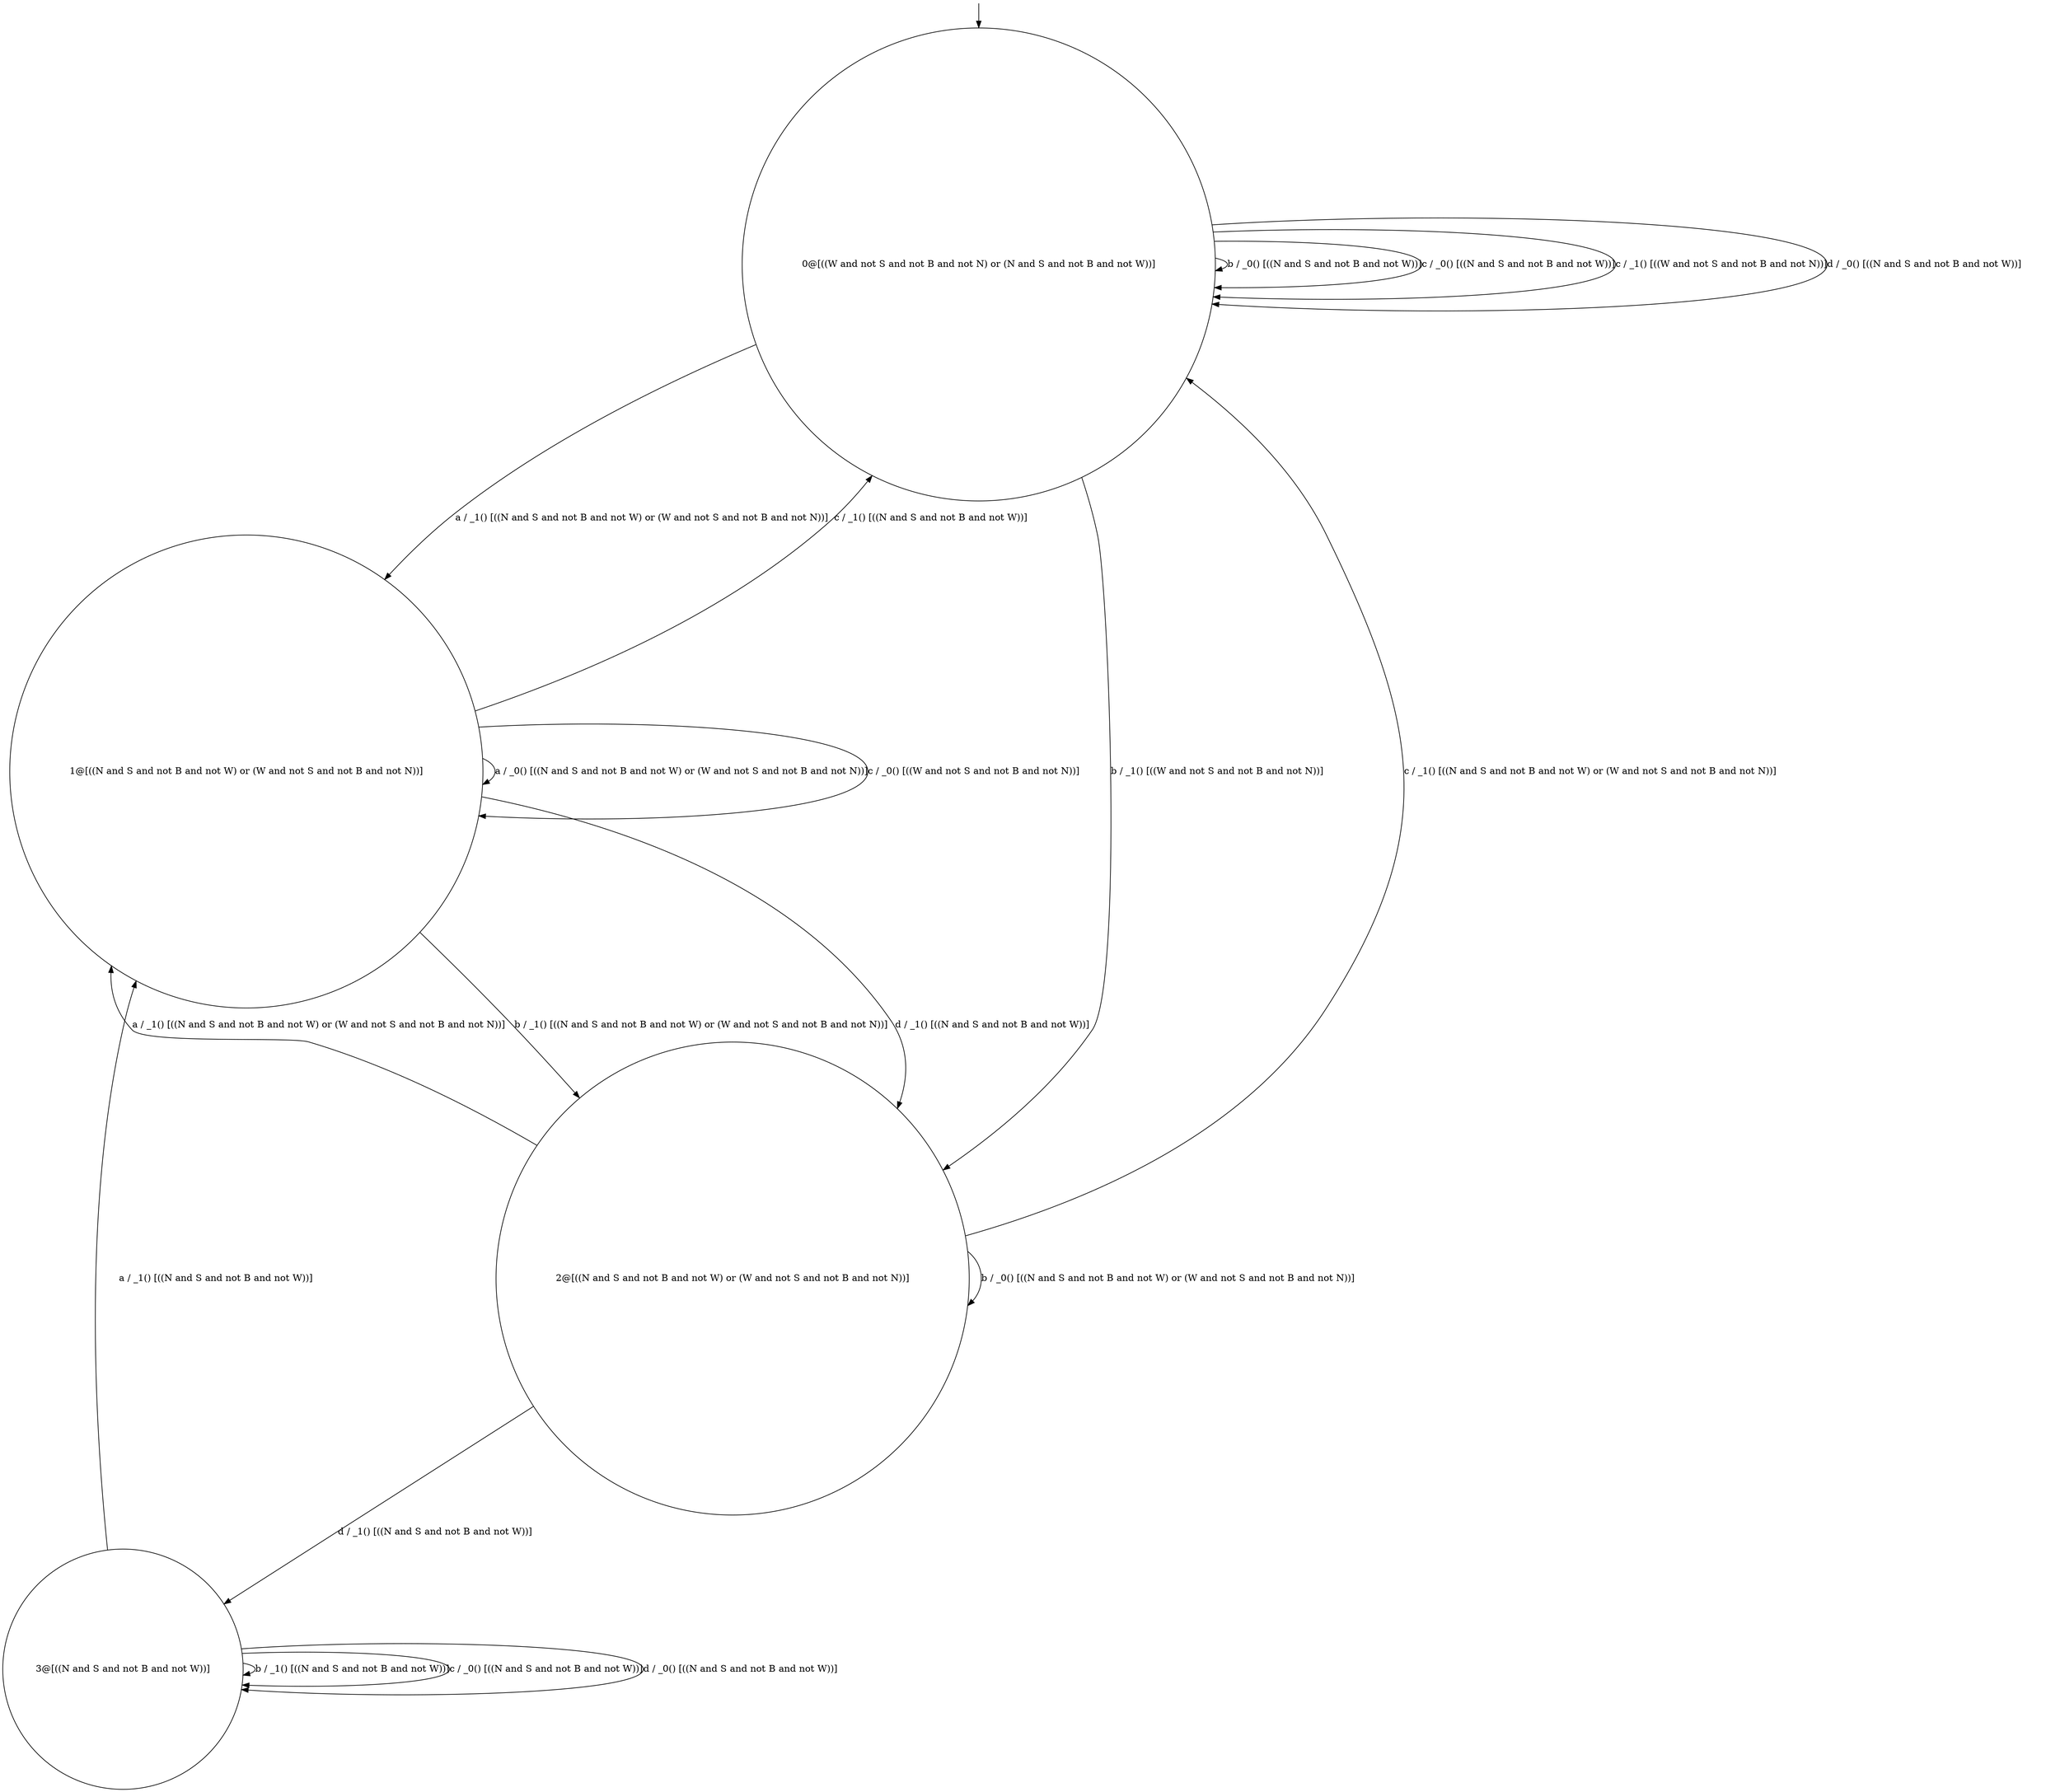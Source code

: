 digraph g {
	edge [lblstyle="above, sloped"];
	s0 [shape="circle" label="0@[((W and not S and not B and not N) or (N and S and not B and not W))]"];
	s1 [shape="circle" label="1@[((N and S and not B and not W) or (W and not S and not B and not N))]"];
	s2 [shape="circle" label="2@[((N and S and not B and not W) or (W and not S and not B and not N))]"];
	s3 [shape="circle" label="3@[((N and S and not B and not W))]"];
	s0 -> s1 [label="a / _1() [((N and S and not B and not W) or (W and not S and not B and not N))]"];
	s0 -> s0 [label="b / _0() [((N and S and not B and not W))]"];
	s0 -> s2 [label="b / _1() [((W and not S and not B and not N))]"];
	s0 -> s0 [label="c / _0() [((N and S and not B and not W))]"];
	s0 -> s0 [label="c / _1() [((W and not S and not B and not N))]"];
	s0 -> s0 [label="d / _0() [((N and S and not B and not W))]"];
	s1 -> s1 [label="a / _0() [((N and S and not B and not W) or (W and not S and not B and not N))]"];
	s1 -> s2 [label="b / _1() [((N and S and not B and not W) or (W and not S and not B and not N))]"];
	s1 -> s1 [label="c / _0() [((W and not S and not B and not N))]"];
	s1 -> s0 [label="c / _1() [((N and S and not B and not W))]"];
	s1 -> s2 [label="d / _1() [((N and S and not B and not W))]"];
	s2 -> s1 [label="a / _1() [((N and S and not B and not W) or (W and not S and not B and not N))]"];
	s2 -> s2 [label="b / _0() [((N and S and not B and not W) or (W and not S and not B and not N))]"];
	s2 -> s0 [label="c / _1() [((N and S and not B and not W) or (W and not S and not B and not N))]"];
	s2 -> s3 [label="d / _1() [((N and S and not B and not W))]"];
	s3 -> s1 [label="a / _1() [((N and S and not B and not W))]"];
	s3 -> s3 [label="b / _1() [((N and S and not B and not W))]"];
	s3 -> s3 [label="c / _0() [((N and S and not B and not W))]"];
	s3 -> s3 [label="d / _0() [((N and S and not B and not W))]"];
	__start0 [label="" shape="none" width="0" height="0"];
	__start0 -> s0;
}